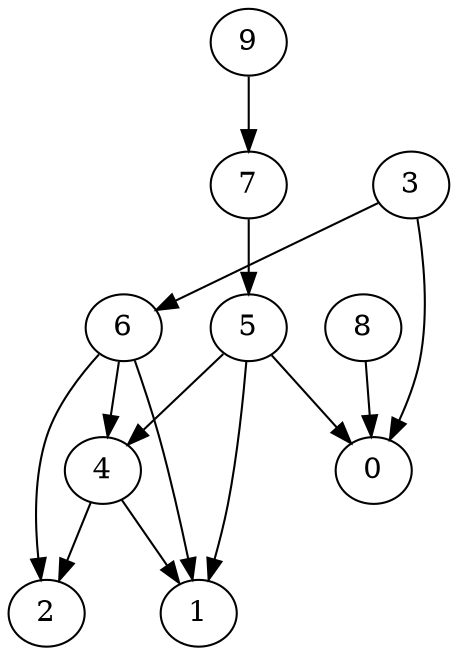 digraph G {
  graph [splines=true overlap=false]
  node  [shape=ellipse, width=0.3, height=0.3]
  0 [label="0"];
  1 [label="1"];
  2 [label="2"];
  3 [label="3"];
  4 [label="4"];
  5 [label="5"];
  6 [label="6"];
  7 [label="7"];
  8 [label="8"];
  9 [label="9"];
  3 -> 0;
  3 -> 6;
  4 -> 1;
  4 -> 2;
  5 -> 0;
  5 -> 1;
  5 -> 4;
  6 -> 1;
  6 -> 2;
  6 -> 4;
  7 -> 5;
  8 -> 0;
  9 -> 7;
}
